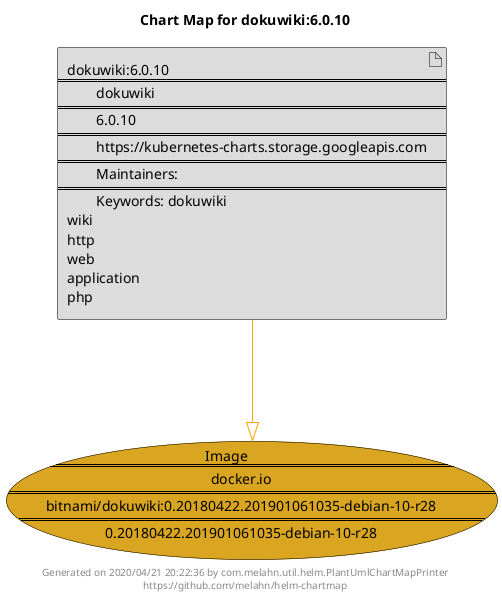 @startuml
skinparam linetype ortho
skinparam backgroundColor white
skinparam usecaseBorderColor black
skinparam usecaseArrowColor LightSlateGray
skinparam artifactBorderColor black
skinparam artifactArrowColor LightSlateGray

title Chart Map for dokuwiki:6.0.10

'There is one referenced Helm Chart
artifact "dokuwiki:6.0.10\n====\n\tdokuwiki\n====\n\t6.0.10\n====\n\thttps://kubernetes-charts.storage.googleapis.com\n====\n\tMaintainers: \n====\n\tKeywords: dokuwiki\nwiki\nhttp\nweb\napplication\nphp" as dokuwiki_6_0_10 #Gainsboro

'There is one referenced Docker Image
usecase "Image\n====\n\tdocker.io\n====\n\tbitnami/dokuwiki:0.20180422.201901061035-debian-10-r28\n====\n\t0.20180422.201901061035-debian-10-r28" as docker_io_bitnami_dokuwiki_0_20180422_201901061035_debian_10_r28 #GoldenRod

'Chart Dependencies
dokuwiki_6_0_10--[#orange]-|>docker_io_bitnami_dokuwiki_0_20180422_201901061035_debian_10_r28

center footer Generated on 2020/04/21 20:22:36 by com.melahn.util.helm.PlantUmlChartMapPrinter\nhttps://github.com/melahn/helm-chartmap
@enduml
